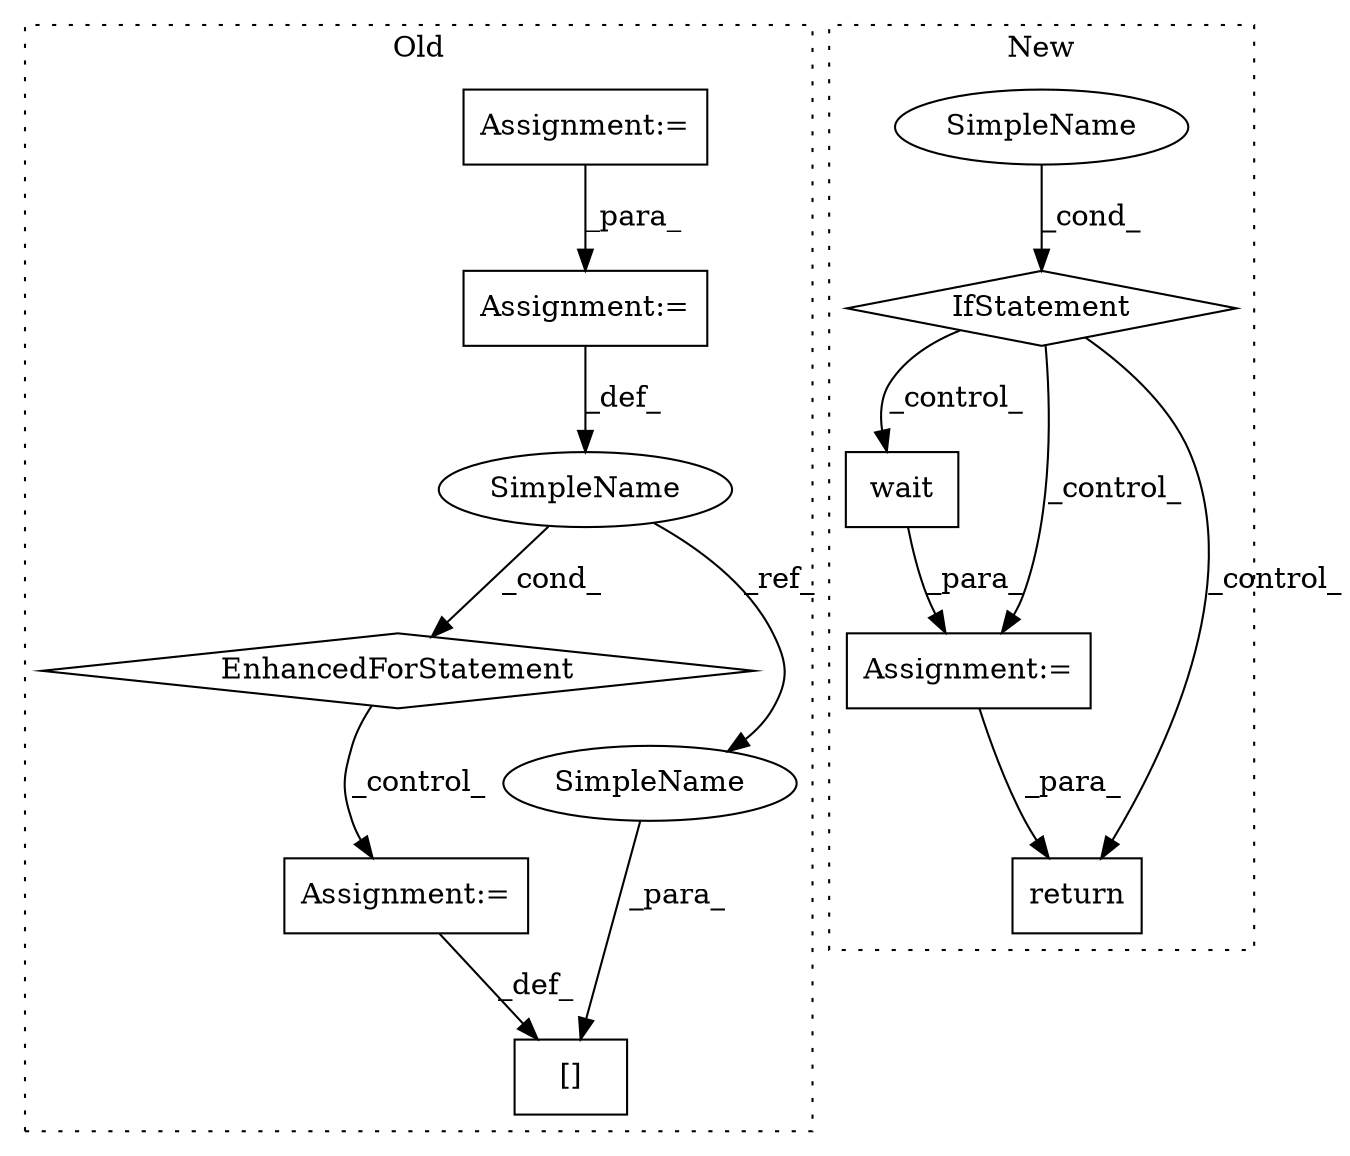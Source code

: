 digraph G {
subgraph cluster0 {
1 [label="EnhancedForStatement" a="70" s="9649,9885" l="57,-4" shape="diamond"];
3 [label="Assignment:=" a="7" s="9649,9885" l="57,-4" shape="box"];
4 [label="Assignment:=" a="7" s="9830" l="47" shape="box"];
6 [label="Assignment:=" a="7" s="9934" l="1" shape="box"];
7 [label="[]" a="2" s="9891,9933" l="38,1" shape="box"];
10 [label="SimpleName" a="42" s="9713" l="4" shape="ellipse"];
12 [label="SimpleName" a="42" s="9929" l="4" shape="ellipse"];
label = "Old";
style="dotted";
}
subgraph cluster1 {
2 [label="wait" a="32" s="9920" l="6" shape="box"];
5 [label="Assignment:=" a="7" s="9940" l="1" shape="box"];
8 [label="IfStatement" a="25" s="9809,9857" l="4,2" shape="diamond"];
9 [label="SimpleName" a="42" s="" l="" shape="ellipse"];
11 [label="return" a="41" s="9979" l="7" shape="box"];
label = "New";
style="dotted";
}
1 -> 6 [label="_control_"];
2 -> 5 [label="_para_"];
3 -> 10 [label="_def_"];
4 -> 3 [label="_para_"];
5 -> 11 [label="_para_"];
6 -> 7 [label="_def_"];
8 -> 11 [label="_control_"];
8 -> 5 [label="_control_"];
8 -> 2 [label="_control_"];
9 -> 8 [label="_cond_"];
10 -> 1 [label="_cond_"];
10 -> 12 [label="_ref_"];
12 -> 7 [label="_para_"];
}